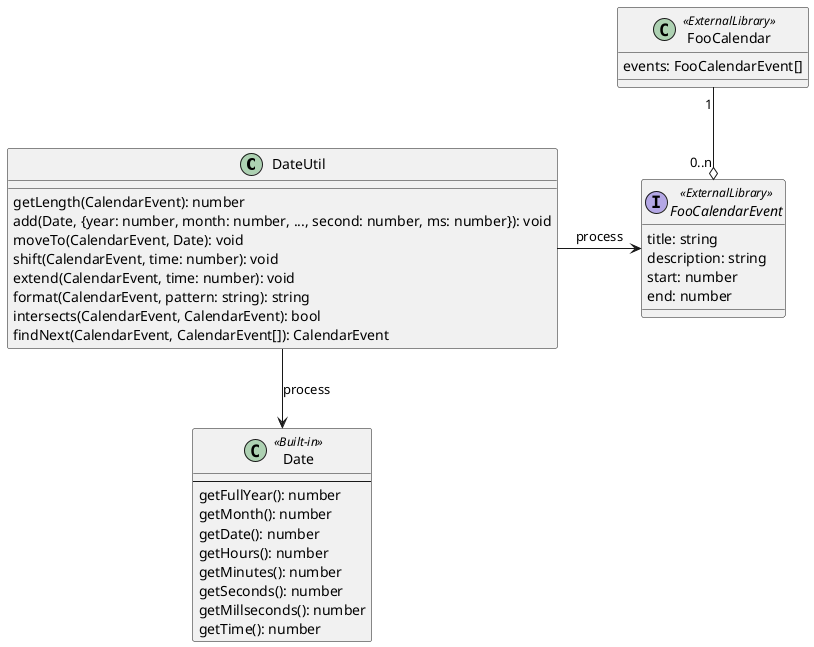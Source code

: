@startuml ugly

class DateUtil {
    getLength(CalendarEvent): number
    add(Date, {year: number, month: number, ..., second: number, ms: number}): void
    moveTo(CalendarEvent, Date): void
    shift(CalendarEvent, time: number): void
    extend(CalendarEvent, time: number): void
    format(CalendarEvent, pattern: string): string
    intersects(CalendarEvent, CalendarEvent): bool
    findNext(CalendarEvent, CalendarEvent[]): CalendarEvent
}

class Date <<Built-in>> {
    ---
    getFullYear(): number
    getMonth(): number
    getDate(): number
    getHours(): number
    getMinutes(): number
    getSeconds(): number
    getMillseconds(): number
    getTime(): number
}

class FooCalendar <<ExternalLibrary>> {
    events: FooCalendarEvent[]
}

interface FooCalendarEvent <<ExternalLibrary>> {
    title: string
    description: string
    start: number
    end: number
}


FooCalendar "1" --o "0..n" FooCalendarEvent

DateUtil -> FooCalendarEvent : process
DateUtil --> Date : process

@enduml
